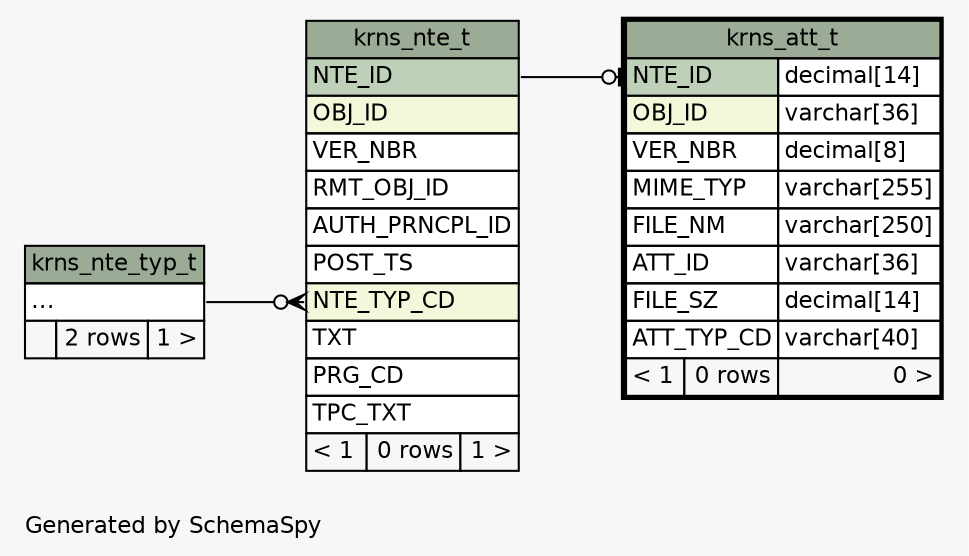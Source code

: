 // dot 2.28.0 on Mac OS X 10.7.2
// SchemaSpy rev 590
digraph "twoDegreesRelationshipsDiagram" {
  graph [
    rankdir="RL"
    bgcolor="#f7f7f7"
    label="\nGenerated by SchemaSpy"
    labeljust="l"
    nodesep="0.18"
    ranksep="0.46"
    fontname="Helvetica"
    fontsize="11"
  ];
  node [
    fontname="Helvetica"
    fontsize="11"
    shape="plaintext"
  ];
  edge [
    arrowsize="0.8"
  ];
  "krns_att_t":"NTE_ID":w -> "krns_nte_t":"NTE_ID":e [arrowhead=none dir=back arrowtail=teeodot];
  "krns_nte_t":"NTE_TYP_CD":w -> "krns_nte_typ_t":"elipses":e [arrowhead=none dir=back arrowtail=crowodot];
  "krns_att_t" [
    label=<
    <TABLE BORDER="2" CELLBORDER="1" CELLSPACING="0" BGCOLOR="#ffffff">
      <TR><TD COLSPAN="3" BGCOLOR="#9bab96" ALIGN="CENTER">krns_att_t</TD></TR>
      <TR><TD PORT="NTE_ID" COLSPAN="2" BGCOLOR="#bed1b8" ALIGN="LEFT">NTE_ID</TD><TD PORT="NTE_ID.type" ALIGN="LEFT">decimal[14]</TD></TR>
      <TR><TD PORT="OBJ_ID" COLSPAN="2" BGCOLOR="#f4f7da" ALIGN="LEFT">OBJ_ID</TD><TD PORT="OBJ_ID.type" ALIGN="LEFT">varchar[36]</TD></TR>
      <TR><TD PORT="VER_NBR" COLSPAN="2" ALIGN="LEFT">VER_NBR</TD><TD PORT="VER_NBR.type" ALIGN="LEFT">decimal[8]</TD></TR>
      <TR><TD PORT="MIME_TYP" COLSPAN="2" ALIGN="LEFT">MIME_TYP</TD><TD PORT="MIME_TYP.type" ALIGN="LEFT">varchar[255]</TD></TR>
      <TR><TD PORT="FILE_NM" COLSPAN="2" ALIGN="LEFT">FILE_NM</TD><TD PORT="FILE_NM.type" ALIGN="LEFT">varchar[250]</TD></TR>
      <TR><TD PORT="ATT_ID" COLSPAN="2" ALIGN="LEFT">ATT_ID</TD><TD PORT="ATT_ID.type" ALIGN="LEFT">varchar[36]</TD></TR>
      <TR><TD PORT="FILE_SZ" COLSPAN="2" ALIGN="LEFT">FILE_SZ</TD><TD PORT="FILE_SZ.type" ALIGN="LEFT">decimal[14]</TD></TR>
      <TR><TD PORT="ATT_TYP_CD" COLSPAN="2" ALIGN="LEFT">ATT_TYP_CD</TD><TD PORT="ATT_TYP_CD.type" ALIGN="LEFT">varchar[40]</TD></TR>
      <TR><TD ALIGN="LEFT" BGCOLOR="#f7f7f7">&lt; 1</TD><TD ALIGN="RIGHT" BGCOLOR="#f7f7f7">0 rows</TD><TD ALIGN="RIGHT" BGCOLOR="#f7f7f7">0 &gt;</TD></TR>
    </TABLE>>
    URL="krns_att_t.html"
    tooltip="krns_att_t"
  ];
  "krns_nte_t" [
    label=<
    <TABLE BORDER="0" CELLBORDER="1" CELLSPACING="0" BGCOLOR="#ffffff">
      <TR><TD COLSPAN="3" BGCOLOR="#9bab96" ALIGN="CENTER">krns_nte_t</TD></TR>
      <TR><TD PORT="NTE_ID" COLSPAN="3" BGCOLOR="#bed1b8" ALIGN="LEFT">NTE_ID</TD></TR>
      <TR><TD PORT="OBJ_ID" COLSPAN="3" BGCOLOR="#f4f7da" ALIGN="LEFT">OBJ_ID</TD></TR>
      <TR><TD PORT="VER_NBR" COLSPAN="3" ALIGN="LEFT">VER_NBR</TD></TR>
      <TR><TD PORT="RMT_OBJ_ID" COLSPAN="3" ALIGN="LEFT">RMT_OBJ_ID</TD></TR>
      <TR><TD PORT="AUTH_PRNCPL_ID" COLSPAN="3" ALIGN="LEFT">AUTH_PRNCPL_ID</TD></TR>
      <TR><TD PORT="POST_TS" COLSPAN="3" ALIGN="LEFT">POST_TS</TD></TR>
      <TR><TD PORT="NTE_TYP_CD" COLSPAN="3" BGCOLOR="#f4f7da" ALIGN="LEFT">NTE_TYP_CD</TD></TR>
      <TR><TD PORT="TXT" COLSPAN="3" ALIGN="LEFT">TXT</TD></TR>
      <TR><TD PORT="PRG_CD" COLSPAN="3" ALIGN="LEFT">PRG_CD</TD></TR>
      <TR><TD PORT="TPC_TXT" COLSPAN="3" ALIGN="LEFT">TPC_TXT</TD></TR>
      <TR><TD ALIGN="LEFT" BGCOLOR="#f7f7f7">&lt; 1</TD><TD ALIGN="RIGHT" BGCOLOR="#f7f7f7">0 rows</TD><TD ALIGN="RIGHT" BGCOLOR="#f7f7f7">1 &gt;</TD></TR>
    </TABLE>>
    URL="krns_nte_t.html"
    tooltip="krns_nte_t"
  ];
  "krns_nte_typ_t" [
    label=<
    <TABLE BORDER="0" CELLBORDER="1" CELLSPACING="0" BGCOLOR="#ffffff">
      <TR><TD COLSPAN="3" BGCOLOR="#9bab96" ALIGN="CENTER">krns_nte_typ_t</TD></TR>
      <TR><TD PORT="elipses" COLSPAN="3" ALIGN="LEFT">...</TD></TR>
      <TR><TD ALIGN="LEFT" BGCOLOR="#f7f7f7">  </TD><TD ALIGN="RIGHT" BGCOLOR="#f7f7f7">2 rows</TD><TD ALIGN="RIGHT" BGCOLOR="#f7f7f7">1 &gt;</TD></TR>
    </TABLE>>
    URL="krns_nte_typ_t.html"
    tooltip="krns_nte_typ_t"
  ];
}
